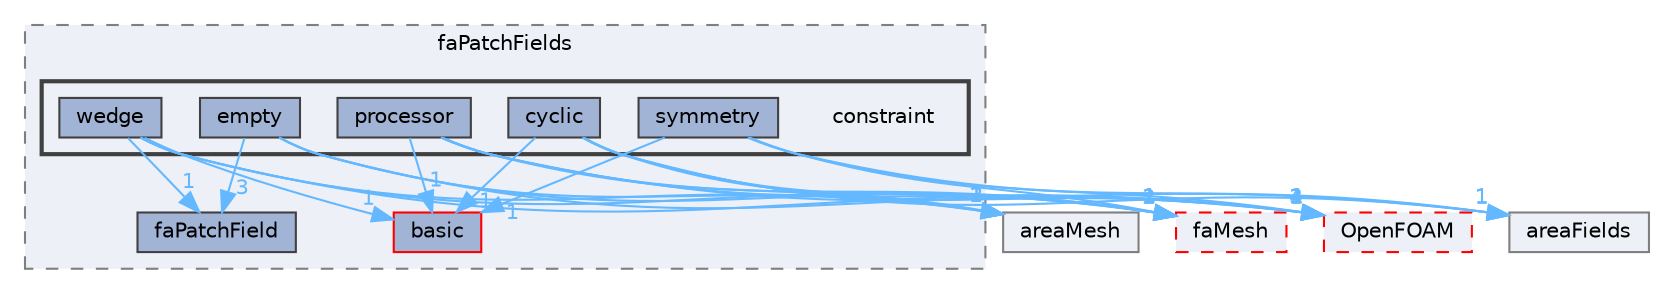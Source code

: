 digraph "src/finiteArea/fields/faPatchFields/constraint"
{
 // LATEX_PDF_SIZE
  bgcolor="transparent";
  edge [fontname=Helvetica,fontsize=10,labelfontname=Helvetica,labelfontsize=10];
  node [fontname=Helvetica,fontsize=10,shape=box,height=0.2,width=0.4];
  compound=true
  subgraph clusterdir_2ab18c7cf3ac70392000d64dbb3a76b5 {
    graph [ bgcolor="#edf0f7", pencolor="grey50", label="faPatchFields", fontname=Helvetica,fontsize=10 style="filled,dashed", URL="dir_2ab18c7cf3ac70392000d64dbb3a76b5.html",tooltip=""]
  dir_a3ace091d9f29f1a163e7ddba3bdb43a [label="basic", fillcolor="#a2b4d6", color="red", style="filled", URL="dir_a3ace091d9f29f1a163e7ddba3bdb43a.html",tooltip=""];
  dir_45bb735b99283f509e93082dc5349c43 [label="faPatchField", fillcolor="#a2b4d6", color="grey25", style="filled", URL="dir_45bb735b99283f509e93082dc5349c43.html",tooltip=""];
  subgraph clusterdir_38e6e87377e490685541aa483d891142 {
    graph [ bgcolor="#edf0f7", pencolor="grey25", label="", fontname=Helvetica,fontsize=10 style="filled,bold", URL="dir_38e6e87377e490685541aa483d891142.html",tooltip=""]
    dir_38e6e87377e490685541aa483d891142 [shape=plaintext, label="constraint"];
  dir_9b92458e92ab9d4cba8fdf682af2d5f7 [label="cyclic", fillcolor="#a2b4d6", color="grey25", style="filled", URL="dir_9b92458e92ab9d4cba8fdf682af2d5f7.html",tooltip=""];
  dir_7aa6d253abf000a27dc334dcf5fababe [label="empty", fillcolor="#a2b4d6", color="grey25", style="filled", URL="dir_7aa6d253abf000a27dc334dcf5fababe.html",tooltip=""];
  dir_6adff748a3cdf78c28dc116a55c6fd5d [label="processor", fillcolor="#a2b4d6", color="grey25", style="filled", URL="dir_6adff748a3cdf78c28dc116a55c6fd5d.html",tooltip=""];
  dir_ff7c9da971e7f10130e15d15bdf115bf [label="symmetry", fillcolor="#a2b4d6", color="grey25", style="filled", URL="dir_ff7c9da971e7f10130e15d15bdf115bf.html",tooltip=""];
  dir_9fc09733c820e3b19ce8a6f655b7e50d [label="wedge", fillcolor="#a2b4d6", color="grey25", style="filled", URL="dir_9fc09733c820e3b19ce8a6f655b7e50d.html",tooltip=""];
  }
  }
  dir_c5473ff19b20e6ec4dfe5c310b3778a8 [label="OpenFOAM", fillcolor="#edf0f7", color="red", style="filled,dashed", URL="dir_c5473ff19b20e6ec4dfe5c310b3778a8.html",tooltip=""];
  dir_f14612db68a06d13a87d37d60dc895d5 [label="faMesh", fillcolor="#edf0f7", color="red", style="filled,dashed", URL="dir_f14612db68a06d13a87d37d60dc895d5.html",tooltip=""];
  dir_aa4bce7a1abbd72ee1f4d02ddf362a3b [label="areaMesh", fillcolor="#edf0f7", color="grey50", style="filled", URL="dir_aa4bce7a1abbd72ee1f4d02ddf362a3b.html",tooltip=""];
  dir_daaae48b02afa3c7d2f12c306bc03aaf [label="areaFields", fillcolor="#edf0f7", color="grey50", style="filled", URL="dir_daaae48b02afa3c7d2f12c306bc03aaf.html",tooltip=""];
  dir_9b92458e92ab9d4cba8fdf682af2d5f7->dir_a3ace091d9f29f1a163e7ddba3bdb43a [headlabel="1", labeldistance=1.5 headhref="dir_000756_000206.html" href="dir_000756_000206.html" color="steelblue1" fontcolor="steelblue1"];
  dir_9b92458e92ab9d4cba8fdf682af2d5f7->dir_aa4bce7a1abbd72ee1f4d02ddf362a3b [headlabel="2", labeldistance=1.5 headhref="dir_000756_000121.html" href="dir_000756_000121.html" color="steelblue1" fontcolor="steelblue1"];
  dir_9b92458e92ab9d4cba8fdf682af2d5f7->dir_c5473ff19b20e6ec4dfe5c310b3778a8 [headlabel="2", labeldistance=1.5 headhref="dir_000756_002695.html" href="dir_000756_002695.html" color="steelblue1" fontcolor="steelblue1"];
  dir_9b92458e92ab9d4cba8fdf682af2d5f7->dir_daaae48b02afa3c7d2f12c306bc03aaf [headlabel="1", labeldistance=1.5 headhref="dir_000756_000120.html" href="dir_000756_000120.html" color="steelblue1" fontcolor="steelblue1"];
  dir_9b92458e92ab9d4cba8fdf682af2d5f7->dir_f14612db68a06d13a87d37d60dc895d5 [headlabel="1", labeldistance=1.5 headhref="dir_000756_001295.html" href="dir_000756_001295.html" color="steelblue1" fontcolor="steelblue1"];
  dir_7aa6d253abf000a27dc334dcf5fababe->dir_45bb735b99283f509e93082dc5349c43 [headlabel="3", labeldistance=1.5 headhref="dir_001131_001306.html" href="dir_001131_001306.html" color="steelblue1" fontcolor="steelblue1"];
  dir_7aa6d253abf000a27dc334dcf5fababe->dir_aa4bce7a1abbd72ee1f4d02ddf362a3b [headlabel="1", labeldistance=1.5 headhref="dir_001131_000121.html" href="dir_001131_000121.html" color="steelblue1" fontcolor="steelblue1"];
  dir_7aa6d253abf000a27dc334dcf5fababe->dir_c5473ff19b20e6ec4dfe5c310b3778a8 [headlabel="1", labeldistance=1.5 headhref="dir_001131_002695.html" href="dir_001131_002695.html" color="steelblue1" fontcolor="steelblue1"];
  dir_7aa6d253abf000a27dc334dcf5fababe->dir_f14612db68a06d13a87d37d60dc895d5 [headlabel="1", labeldistance=1.5 headhref="dir_001131_001295.html" href="dir_001131_001295.html" color="steelblue1" fontcolor="steelblue1"];
  dir_6adff748a3cdf78c28dc116a55c6fd5d->dir_a3ace091d9f29f1a163e7ddba3bdb43a [headlabel="1", labeldistance=1.5 headhref="dir_003078_000206.html" href="dir_003078_000206.html" color="steelblue1" fontcolor="steelblue1"];
  dir_6adff748a3cdf78c28dc116a55c6fd5d->dir_aa4bce7a1abbd72ee1f4d02ddf362a3b [headlabel="2", labeldistance=1.5 headhref="dir_003078_000121.html" href="dir_003078_000121.html" color="steelblue1" fontcolor="steelblue1"];
  dir_6adff748a3cdf78c28dc116a55c6fd5d->dir_c5473ff19b20e6ec4dfe5c310b3778a8 [headlabel="3", labeldistance=1.5 headhref="dir_003078_002695.html" href="dir_003078_002695.html" color="steelblue1" fontcolor="steelblue1"];
  dir_6adff748a3cdf78c28dc116a55c6fd5d->dir_daaae48b02afa3c7d2f12c306bc03aaf [headlabel="1", labeldistance=1.5 headhref="dir_003078_000120.html" href="dir_003078_000120.html" color="steelblue1" fontcolor="steelblue1"];
  dir_6adff748a3cdf78c28dc116a55c6fd5d->dir_f14612db68a06d13a87d37d60dc895d5 [headlabel="1", labeldistance=1.5 headhref="dir_003078_001295.html" href="dir_003078_001295.html" color="steelblue1" fontcolor="steelblue1"];
  dir_ff7c9da971e7f10130e15d15bdf115bf->dir_a3ace091d9f29f1a163e7ddba3bdb43a [headlabel="1", labeldistance=1.5 headhref="dir_003917_000206.html" href="dir_003917_000206.html" color="steelblue1" fontcolor="steelblue1"];
  dir_ff7c9da971e7f10130e15d15bdf115bf->dir_c5473ff19b20e6ec4dfe5c310b3778a8 [headlabel="1", labeldistance=1.5 headhref="dir_003917_002695.html" href="dir_003917_002695.html" color="steelblue1" fontcolor="steelblue1"];
  dir_ff7c9da971e7f10130e15d15bdf115bf->dir_daaae48b02afa3c7d2f12c306bc03aaf [headlabel="1", labeldistance=1.5 headhref="dir_003917_000120.html" href="dir_003917_000120.html" color="steelblue1" fontcolor="steelblue1"];
  dir_ff7c9da971e7f10130e15d15bdf115bf->dir_f14612db68a06d13a87d37d60dc895d5 [headlabel="1", labeldistance=1.5 headhref="dir_003917_001295.html" href="dir_003917_001295.html" color="steelblue1" fontcolor="steelblue1"];
  dir_9fc09733c820e3b19ce8a6f655b7e50d->dir_45bb735b99283f509e93082dc5349c43 [headlabel="1", labeldistance=1.5 headhref="dir_004390_001306.html" href="dir_004390_001306.html" color="steelblue1" fontcolor="steelblue1"];
  dir_9fc09733c820e3b19ce8a6f655b7e50d->dir_a3ace091d9f29f1a163e7ddba3bdb43a [headlabel="1", labeldistance=1.5 headhref="dir_004390_000206.html" href="dir_004390_000206.html" color="steelblue1" fontcolor="steelblue1"];
  dir_9fc09733c820e3b19ce8a6f655b7e50d->dir_aa4bce7a1abbd72ee1f4d02ddf362a3b [headlabel="1", labeldistance=1.5 headhref="dir_004390_000121.html" href="dir_004390_000121.html" color="steelblue1" fontcolor="steelblue1"];
  dir_9fc09733c820e3b19ce8a6f655b7e50d->dir_c5473ff19b20e6ec4dfe5c310b3778a8 [headlabel="4", labeldistance=1.5 headhref="dir_004390_002695.html" href="dir_004390_002695.html" color="steelblue1" fontcolor="steelblue1"];
  dir_9fc09733c820e3b19ce8a6f655b7e50d->dir_f14612db68a06d13a87d37d60dc895d5 [headlabel="2", labeldistance=1.5 headhref="dir_004390_001295.html" href="dir_004390_001295.html" color="steelblue1" fontcolor="steelblue1"];
}
